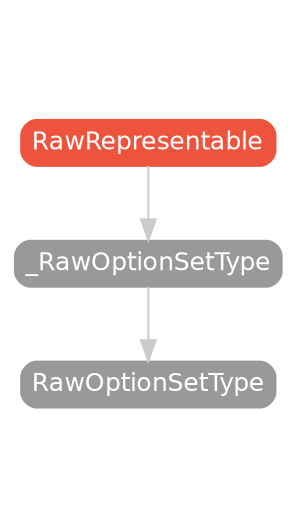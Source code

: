 strict digraph "RawRepresentable - Type Hierarchy - SwiftDoc.org" {
    pad="0.1,0.8"
    node [shape=box, style="filled,rounded", color="#999999", fillcolor="#999999", fontcolor=white, fontname=Helvetica, fontnames="Helvetica,sansserif", fontsize=12, margin="0.07,0.05", height="0.3"]
    edge [color="#cccccc"]
    "RawOptionSetType" [URL="/protocol/RawOptionSetType/"]
    "RawRepresentable" [URL="/protocol/RawRepresentable/", style="filled,rounded", fillcolor="#ee543d", color="#ee543d"]
    "_RawOptionSetType" [URL="/protocol/_RawOptionSetType/"]    "RawRepresentable" -> "_RawOptionSetType"
    "_RawOptionSetType" -> "RawOptionSetType"
    subgraph Types {
        rank = max; 
    }
}